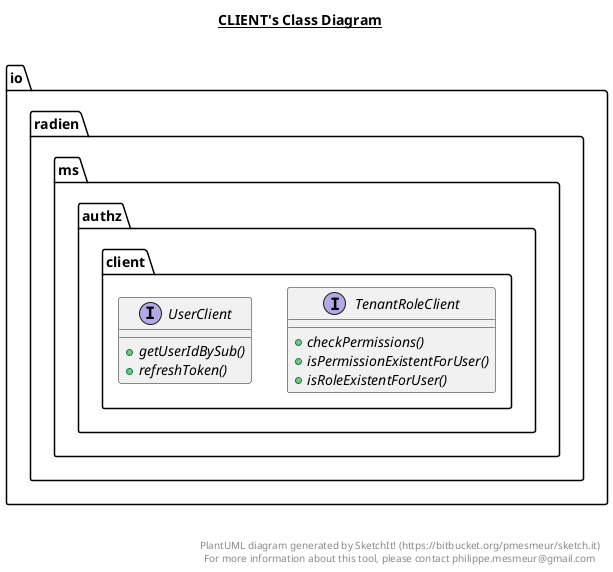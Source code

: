 @startuml

title __CLIENT's Class Diagram__\n

  namespace io.radien.ms.authz.client {
    interface io.radien.ms.authz.client.TenantRoleClient {
        {abstract} + checkPermissions()
        {abstract} + isPermissionExistentForUser()
        {abstract} + isRoleExistentForUser()
    }
  }
  

  namespace io.radien.ms.authz.client {
    interface io.radien.ms.authz.client.UserClient {
        {abstract} + getUserIdBySub()
        {abstract} + refreshToken()
    }
  }
  



right footer


PlantUML diagram generated by SketchIt! (https://bitbucket.org/pmesmeur/sketch.it)
For more information about this tool, please contact philippe.mesmeur@gmail.com
endfooter

@enduml
